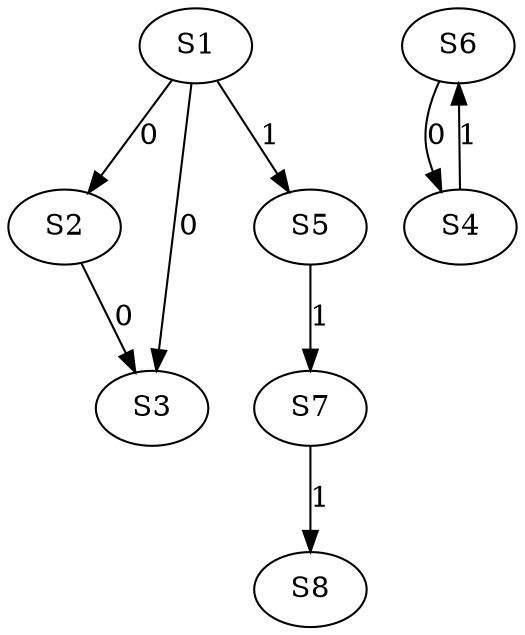 strict digraph {
	S1 -> S2 [ label = 0 ];
	S2 -> S3 [ label = 0 ];
	S6 -> S4 [ label = 0 ];
	S1 -> S5 [ label = 1 ];
	S4 -> S6 [ label = 1 ];
	S5 -> S7 [ label = 1 ];
	S7 -> S8 [ label = 1 ];
	S1 -> S3 [ label = 0 ];
}